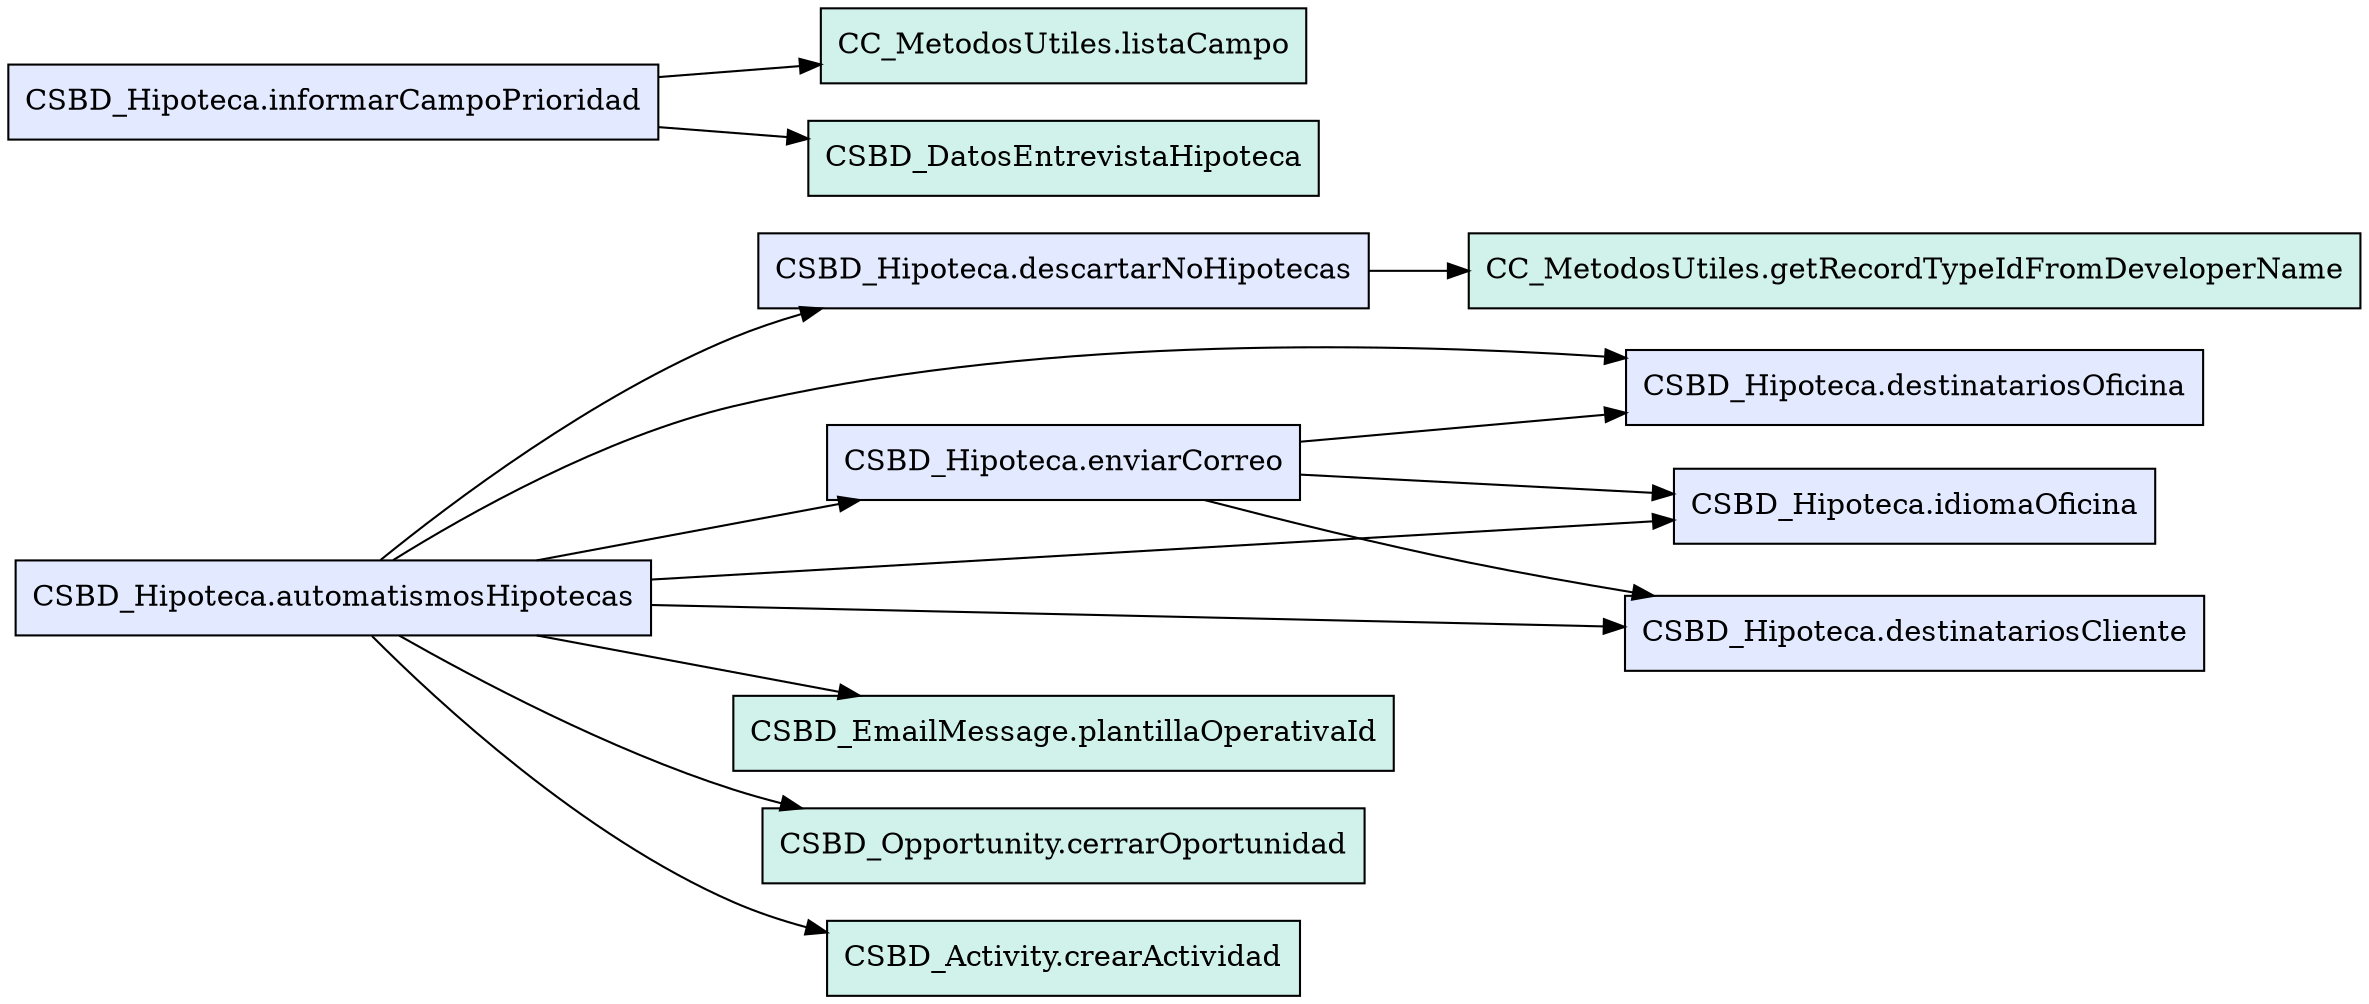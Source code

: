 digraph CSBD_Hipoteca { rankdir=LR; node [shape=box, style=filled, fillcolor="#e3eaff"]; "CSBD_Hipoteca.automatismosHipotecas"; "CSBD_Hipoteca.descartarNoHipotecas"; "CSBD_Hipoteca.enviarCorreo"; "CSBD_Hipoteca.destinatariosOficina"; "CSBD_Hipoteca.idiomaOficina"; "CSBD_Hipoteca.destinatariosCliente"; "CSBD_Hipoteca.informarCampoPrioridad"; "CSBD_EmailMessage.plantillaOperativaId" [fillcolor="#d1f2eb"]; "CSBD_Opportunity.cerrarOportunidad" [fillcolor="#d1f2eb"]; "CSBD_Activity.crearActividad" [fillcolor="#d1f2eb"]; "CC_MetodosUtiles.getRecordTypeIdFromDeveloperName" [fillcolor="#d1f2eb"]; "CC_MetodosUtiles.listaCampo" [fillcolor="#d1f2eb"]; "CSBD_DatosEntrevistaHipoteca" [fillcolor="#d1f2eb"]; "CSBD_Hipoteca.automatismosHipotecas" -> "CSBD_Hipoteca.descartarNoHipotecas"; "CSBD_Hipoteca.automatismosHipotecas" -> "CSBD_Hipoteca.enviarCorreo"; "CSBD_Hipoteca.automatismosHipotecas" -> "CSBD_EmailMessage.plantillaOperativaId"; "CSBD_Hipoteca.automatismosHipotecas" -> "CSBD_Hipoteca.idiomaOficina"; "CSBD_Hipoteca.automatismosHipotecas" -> "CSBD_Hipoteca.destinatariosOficina"; "CSBD_Hipoteca.automatismosHipotecas" -> "CSBD_Opportunity.cerrarOportunidad"; "CSBD_Hipoteca.automatismosHipotecas" -> "CSBD_Activity.crearActividad"; "CSBD_Hipoteca.automatismosHipotecas" -> "CSBD_Hipoteca.destinatariosCliente"; "CSBD_Hipoteca.descartarNoHipotecas" -> "CC_MetodosUtiles.getRecordTypeIdFromDeveloperName"; "CSBD_Hipoteca.informarCampoPrioridad" -> "CC_MetodosUtiles.listaCampo"; "CSBD_Hipoteca.informarCampoPrioridad" -> "CSBD_DatosEntrevistaHipoteca"; "CSBD_Hipoteca.enviarCorreo" -> "CSBD_Hipoteca.destinatariosOficina"; "CSBD_Hipoteca.enviarCorreo" -> "CSBD_Hipoteca.destinatariosCliente"; "CSBD_Hipoteca.enviarCorreo" -> "CSBD_Hipoteca.idiomaOficina"; }
